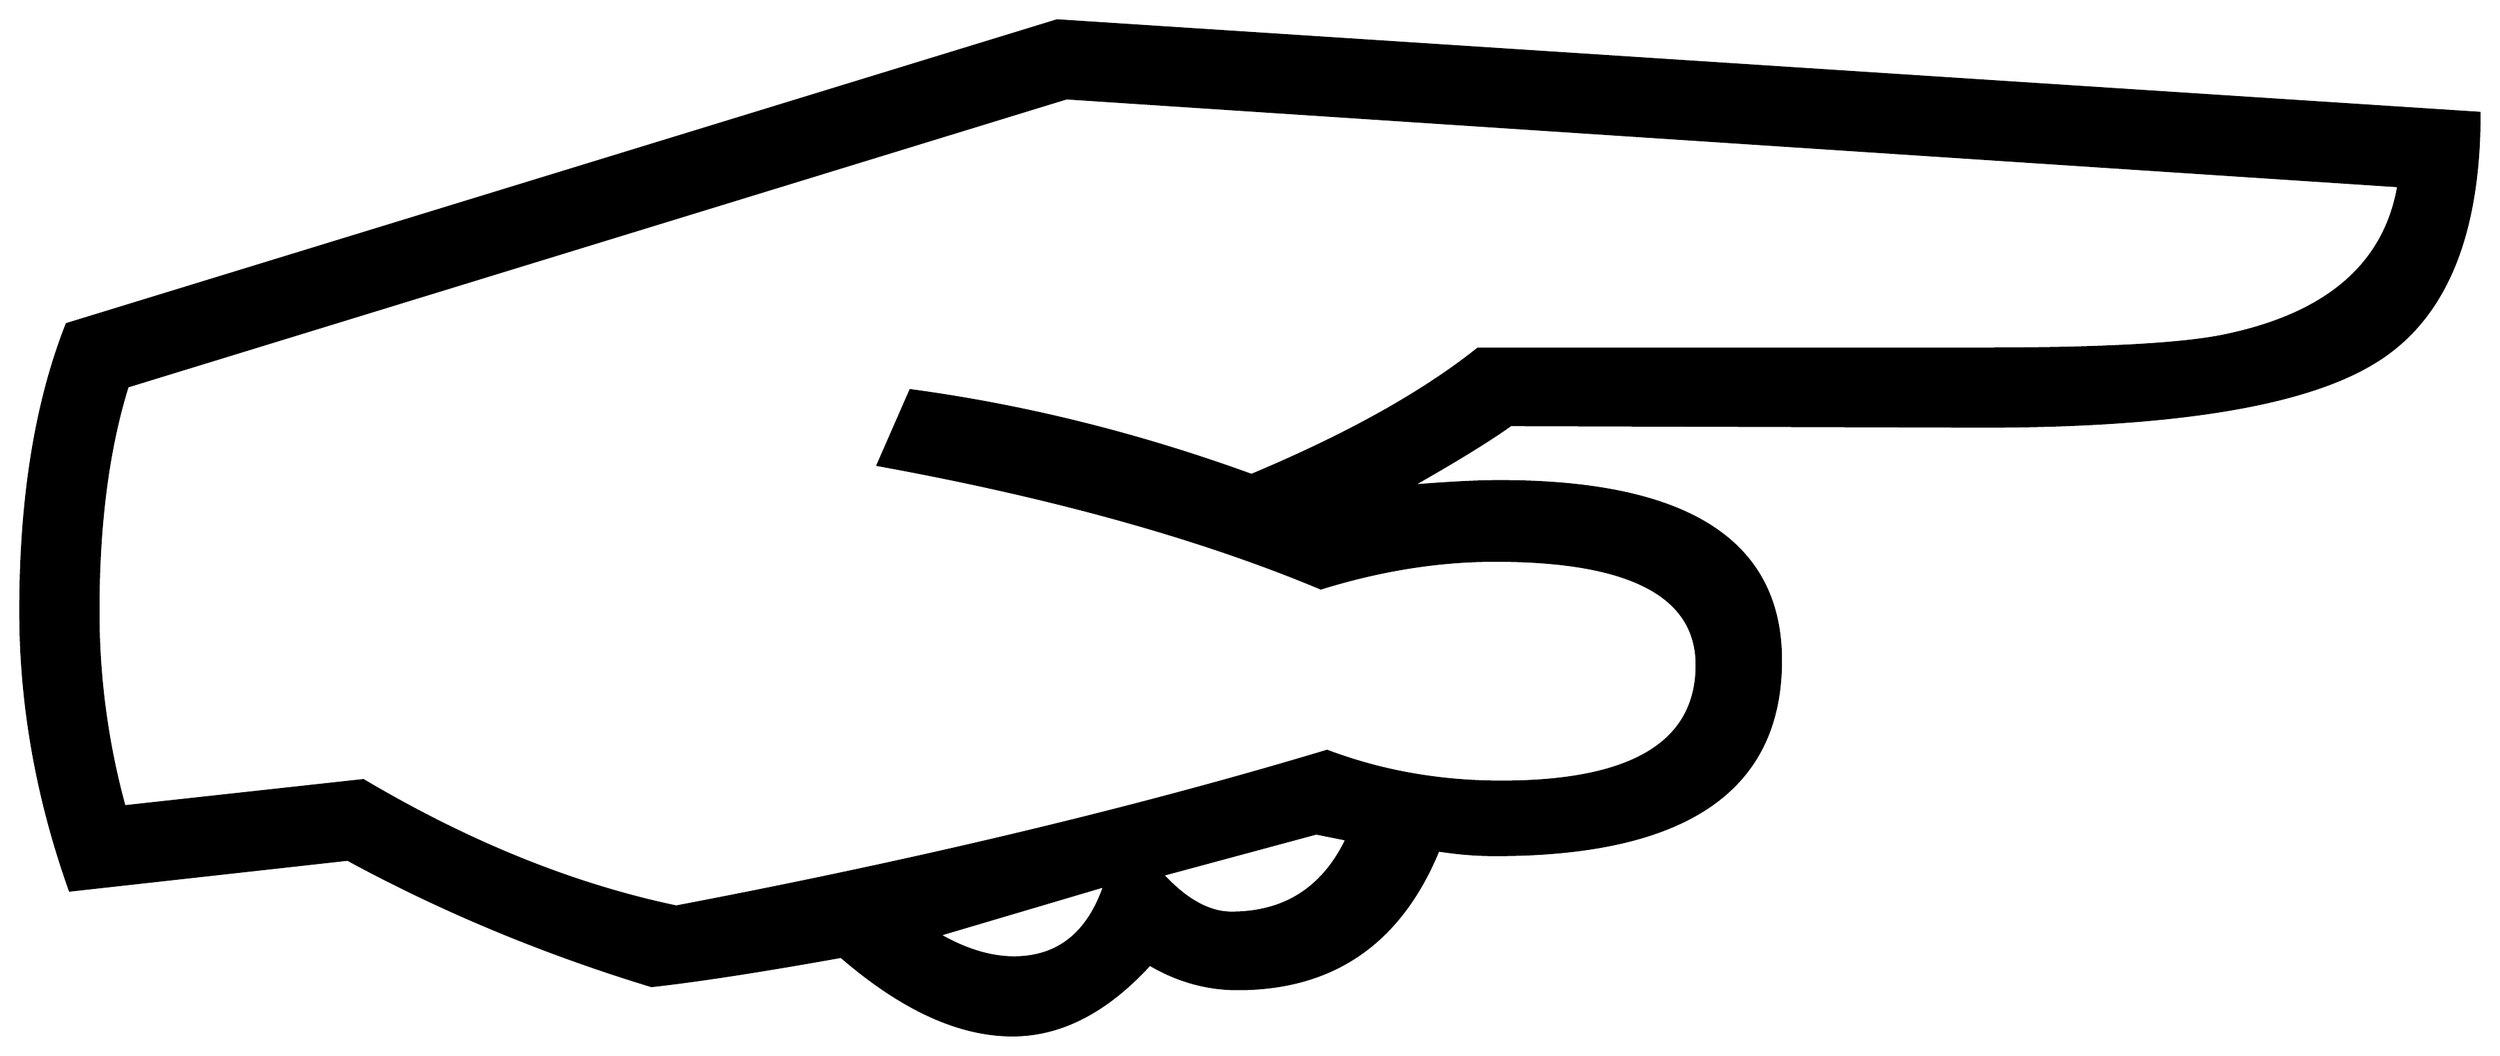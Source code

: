 


\begin{tikzpicture}[y=0.80pt, x=0.80pt, yscale=-1.0, xscale=1.0, inner sep=0pt, outer sep=0pt]
\begin{scope}[shift={(100.0,1900.0)},nonzero rule]
  \path[draw=.,fill=.,line width=1.600pt] (1766.0,-1045.0) ..
    controls (1766.0,-964.333) and (1743.0,-910.333) ..
    (1697.0,-883.0) .. controls (1651.667,-855.667) and
    (1567.333,-842.0) .. (1444.0,-842.0) -- (1138.0,-843.0) ..
    controls (1124.0,-833.0) and (1102.333,-819.667) ..
    (1073.0,-803.0) .. controls (1097.0,-805.0) and
    (1116.333,-806.0) .. (1131.0,-806.0) .. controls
    (1252.333,-806.0) and (1313.0,-767.333) .. (1313.0,-690.0) ..
    controls (1313.0,-606.0) and (1251.333,-564.0) ..
    (1128.0,-564.0) .. controls (1116.0,-564.0) and
    (1103.667,-565.0) .. (1091.0,-567.0) .. controls
    (1066.333,-507.0) and (1023.0,-477.0) .. (961.0,-477.0) ..
    controls (941.0,-477.0) and (922.0,-482.333) .. (904.0,-493.0)
    .. controls (876.0,-462.333) and (846.333,-447.0) ..
    (815.0,-447.0) .. controls (780.333,-447.0) and (743.333,-464.0)
    .. (704.0,-498.0) .. controls (652.0,-488.667) and
    (611.0,-482.333) .. (581.0,-479.0) .. controls (511.0,-500.333)
    and (445.333,-527.667) .. (384.0,-561.0) -- (204.0,-541.0) ..
    controls (182.667,-601.0) and (172.0,-661.333) .. (172.0,-722.0)
    .. controls (172.0,-795.333) and (182.0,-857.333) ..
    (202.0,-908.0) -- (844.0,-1105.0) -- (1766.0,-1045.0) --
    cycle(1714.0,-998.0) -- (850.0,-1055.0) -- (241.0,-868.0) ..
    controls (228.333,-827.333) and (222.0,-778.667) .. (222.0,-722.0)
    .. controls (222.0,-678.667) and (227.667,-636.333) ..
    (239.0,-595.0) -- (394.0,-612.0) .. controls (462.667,-571.333)
    and (530.333,-544.0) .. (597.0,-530.0) .. controls
    (754.333,-560.0) and (895.0,-593.667) .. (1019.0,-631.0) ..
    controls (1054.333,-617.667) and (1092.0,-611.0) ..
    (1132.0,-611.0) .. controls (1216.667,-611.0) and
    (1259.0,-636.333) .. (1259.0,-687.0) .. controls
    (1259.0,-732.333) and (1215.333,-755.0) .. (1128.0,-755.0) ..
    controls (1091.333,-755.0) and (1053.667,-749.0) ..
    (1015.0,-737.0) .. controls (937.0,-769.667) and
    (841.333,-796.333) .. (728.0,-817.0) -- (749.0,-865.0) ..
    controls (823.0,-855.0) and (896.667,-836.667) .. (970.0,-810.0)
    .. controls (1032.0,-836.0) and (1081.0,-863.333) ..
    (1117.0,-892.0) -- (1444.0,-892.0) .. controls
    (1523.333,-892.0) and (1576.333,-895.0) .. (1603.0,-901.0) ..
    controls (1668.333,-915.0) and (1705.333,-947.333) ..
    (1714.0,-998.0) -- cycle(1032.0,-574.0) -- (1012.0,-578.0)
    -- (912.0,-551.0) .. controls (927.333,-534.333) and
    (942.333,-526.0) .. (957.0,-526.0) .. controls (991.667,-526.0)
    and (1016.667,-542.0) .. (1032.0,-574.0) --
    cycle(875.0,-544.0) -- (767.0,-512.0) .. controls
    (784.333,-502.0) and (800.667,-497.0) .. (816.0,-497.0) ..
    controls (844.667,-497.0) and (864.333,-512.667) .. (875.0,-544.0)
    -- cycle;
\end{scope}

\end{tikzpicture}

